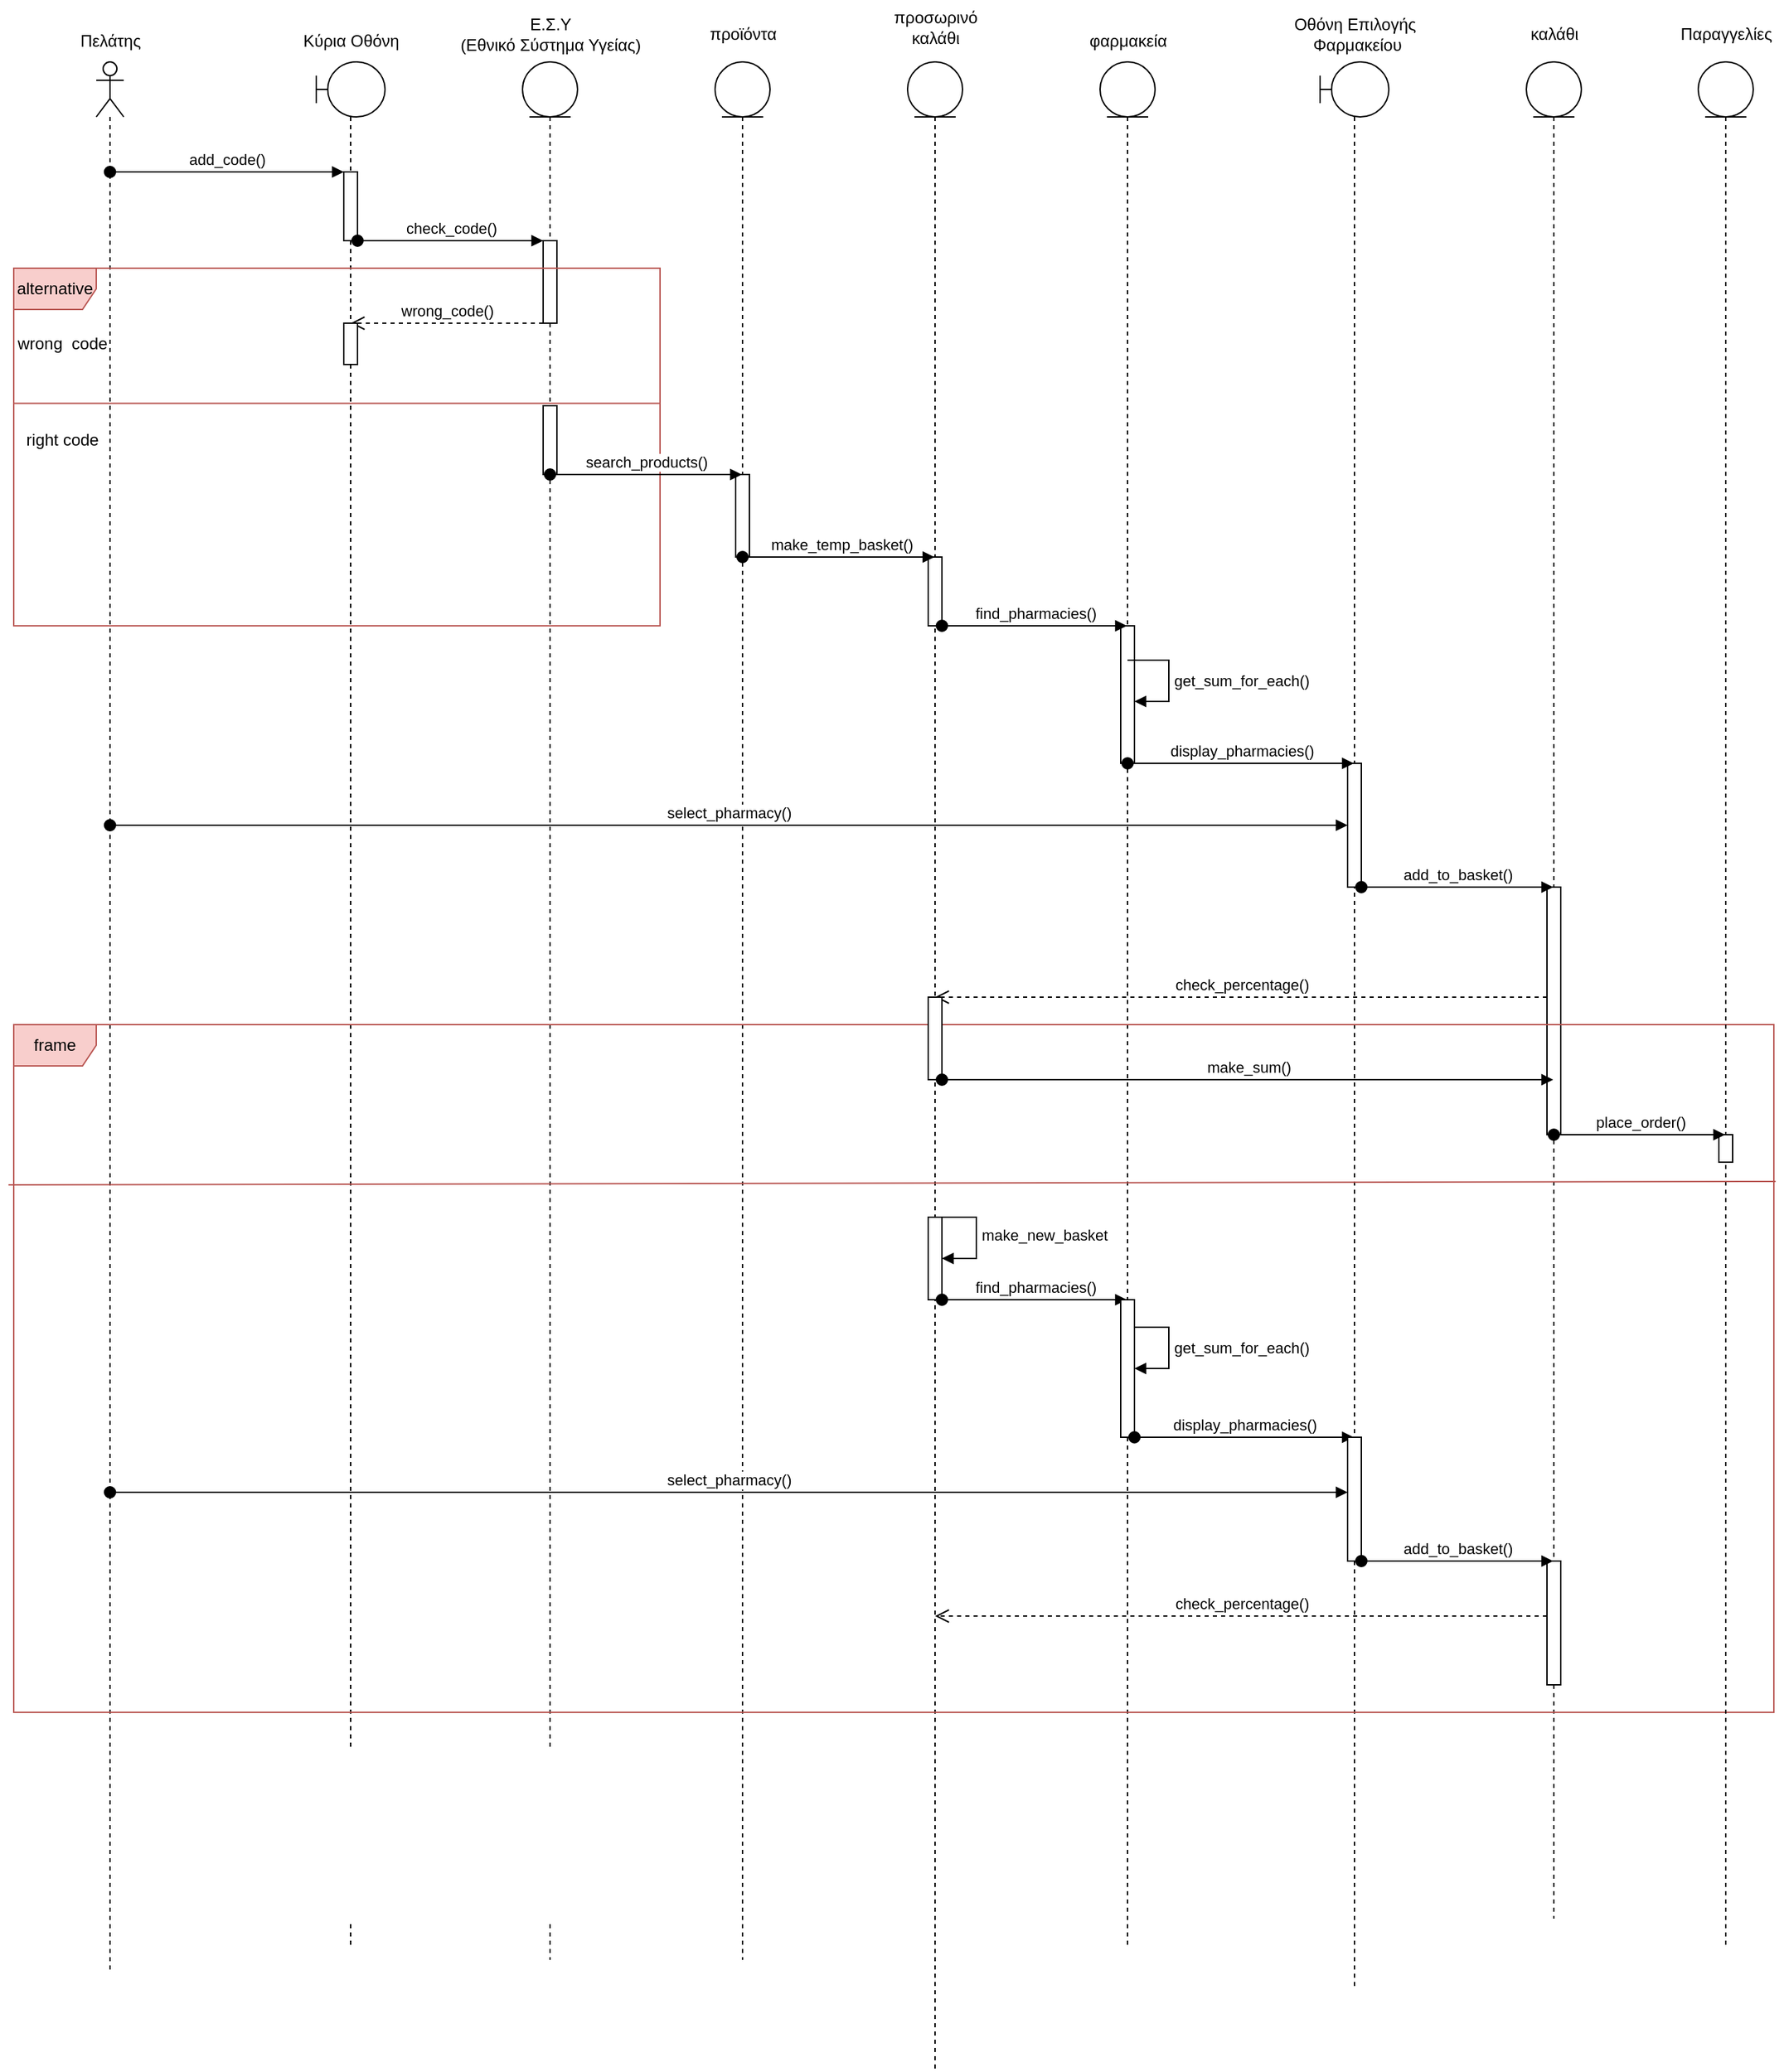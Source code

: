 <mxfile version="21.2.1" type="device">
  <diagram name="Page-1" id="kJ3Zu6kZYRl41vvSlFNl">
    <mxGraphModel dx="562" dy="1226" grid="1" gridSize="10" guides="1" tooltips="1" connect="1" arrows="1" fold="1" page="1" pageScale="1" pageWidth="850" pageHeight="1100" math="0" shadow="0">
      <root>
        <mxCell id="0" />
        <mxCell id="1" parent="0" />
        <mxCell id="Of7o2EQ1QcCwlkbmsnM9-1" value="" style="shape=umlLifeline;perimeter=lifelinePerimeter;whiteSpace=wrap;html=1;container=1;dropTarget=0;collapsible=0;recursiveResize=0;outlineConnect=0;portConstraint=eastwest;newEdgeStyle={&quot;edgeStyle&quot;:&quot;elbowEdgeStyle&quot;,&quot;elbow&quot;:&quot;vertical&quot;,&quot;curved&quot;:0,&quot;rounded&quot;:0};participant=umlActor;" vertex="1" parent="1">
          <mxGeometry x="70" y="70" width="20" height="1390" as="geometry" />
        </mxCell>
        <mxCell id="Of7o2EQ1QcCwlkbmsnM9-2" value="Πελάτης" style="text;html=1;align=center;verticalAlign=middle;resizable=0;points=[];autosize=1;strokeColor=none;fillColor=none;" vertex="1" parent="1">
          <mxGeometry x="45" y="40" width="70" height="30" as="geometry" />
        </mxCell>
        <mxCell id="Of7o2EQ1QcCwlkbmsnM9-3" value="" style="shape=umlLifeline;perimeter=lifelinePerimeter;whiteSpace=wrap;html=1;container=1;dropTarget=0;collapsible=0;recursiveResize=0;outlineConnect=0;portConstraint=eastwest;newEdgeStyle={&quot;edgeStyle&quot;:&quot;elbowEdgeStyle&quot;,&quot;elbow&quot;:&quot;vertical&quot;,&quot;curved&quot;:0,&quot;rounded&quot;:0};participant=umlBoundary;" vertex="1" parent="1">
          <mxGeometry x="230" y="70" width="50" height="1370" as="geometry" />
        </mxCell>
        <mxCell id="Of7o2EQ1QcCwlkbmsnM9-5" value="" style="html=1;points=[];perimeter=orthogonalPerimeter;outlineConnect=0;targetShapes=umlLifeline;portConstraint=eastwest;newEdgeStyle={&quot;edgeStyle&quot;:&quot;elbowEdgeStyle&quot;,&quot;elbow&quot;:&quot;vertical&quot;,&quot;curved&quot;:0,&quot;rounded&quot;:0};" vertex="1" parent="Of7o2EQ1QcCwlkbmsnM9-3">
          <mxGeometry x="20" y="80" width="10" height="50" as="geometry" />
        </mxCell>
        <mxCell id="Of7o2EQ1QcCwlkbmsnM9-4" value="Κύρια Οθόνη" style="text;html=1;align=center;verticalAlign=middle;resizable=0;points=[];autosize=1;strokeColor=none;fillColor=none;" vertex="1" parent="1">
          <mxGeometry x="210" y="40" width="90" height="30" as="geometry" />
        </mxCell>
        <mxCell id="Of7o2EQ1QcCwlkbmsnM9-6" value="add_code()" style="html=1;verticalAlign=bottom;startArrow=oval;endArrow=block;startSize=8;edgeStyle=elbowEdgeStyle;elbow=vertical;curved=0;rounded=0;" edge="1" target="Of7o2EQ1QcCwlkbmsnM9-5" parent="1" source="Of7o2EQ1QcCwlkbmsnM9-1">
          <mxGeometry relative="1" as="geometry">
            <mxPoint x="190" y="150" as="sourcePoint" />
            <Array as="points">
              <mxPoint x="140" y="150" />
            </Array>
          </mxGeometry>
        </mxCell>
        <mxCell id="Of7o2EQ1QcCwlkbmsnM9-7" value="" style="shape=umlLifeline;perimeter=lifelinePerimeter;whiteSpace=wrap;html=1;container=1;dropTarget=0;collapsible=0;recursiveResize=0;outlineConnect=0;portConstraint=eastwest;newEdgeStyle={&quot;edgeStyle&quot;:&quot;elbowEdgeStyle&quot;,&quot;elbow&quot;:&quot;vertical&quot;,&quot;curved&quot;:0,&quot;rounded&quot;:0};participant=umlEntity;" vertex="1" parent="1">
          <mxGeometry x="380" y="70" width="40" height="1380" as="geometry" />
        </mxCell>
        <mxCell id="Of7o2EQ1QcCwlkbmsnM9-9" value="" style="html=1;points=[];perimeter=orthogonalPerimeter;outlineConnect=0;targetShapes=umlLifeline;portConstraint=eastwest;newEdgeStyle={&quot;edgeStyle&quot;:&quot;elbowEdgeStyle&quot;,&quot;elbow&quot;:&quot;vertical&quot;,&quot;curved&quot;:0,&quot;rounded&quot;:0};" vertex="1" parent="Of7o2EQ1QcCwlkbmsnM9-7">
          <mxGeometry x="15" y="130" width="10" height="60" as="geometry" />
        </mxCell>
        <mxCell id="Of7o2EQ1QcCwlkbmsnM9-8" value="Ε.Σ.Υ&lt;br&gt;(Εθνικό Σύστημα Υγείας)" style="text;html=1;align=center;verticalAlign=middle;resizable=0;points=[];autosize=1;strokeColor=none;fillColor=none;" vertex="1" parent="1">
          <mxGeometry x="325" y="30" width="150" height="40" as="geometry" />
        </mxCell>
        <mxCell id="Of7o2EQ1QcCwlkbmsnM9-10" value="check_code()" style="html=1;verticalAlign=bottom;startArrow=oval;endArrow=block;startSize=8;edgeStyle=elbowEdgeStyle;elbow=vertical;curved=0;rounded=0;" edge="1" target="Of7o2EQ1QcCwlkbmsnM9-9" parent="1" source="Of7o2EQ1QcCwlkbmsnM9-5">
          <mxGeometry relative="1" as="geometry">
            <mxPoint x="320" y="190" as="sourcePoint" />
            <Array as="points">
              <mxPoint x="340" y="200" />
            </Array>
          </mxGeometry>
        </mxCell>
        <mxCell id="Of7o2EQ1QcCwlkbmsnM9-11" value="alternative" style="shape=umlFrame;whiteSpace=wrap;html=1;pointerEvents=0;fillColor=#f8cecc;strokeColor=#b85450;" vertex="1" parent="1">
          <mxGeometry x="10" y="220" width="470" height="260" as="geometry" />
        </mxCell>
        <mxCell id="Of7o2EQ1QcCwlkbmsnM9-12" value="wrong_code()" style="html=1;verticalAlign=bottom;endArrow=open;dashed=1;endSize=8;edgeStyle=elbowEdgeStyle;elbow=vertical;curved=0;rounded=0;" edge="1" parent="1" source="Of7o2EQ1QcCwlkbmsnM9-9" target="Of7o2EQ1QcCwlkbmsnM9-3">
          <mxGeometry relative="1" as="geometry">
            <mxPoint x="380" y="250" as="sourcePoint" />
            <mxPoint x="300" y="250" as="targetPoint" />
            <Array as="points">
              <mxPoint x="300" y="260" />
            </Array>
          </mxGeometry>
        </mxCell>
        <mxCell id="Of7o2EQ1QcCwlkbmsnM9-13" value="" style="html=1;points=[];perimeter=orthogonalPerimeter;outlineConnect=0;targetShapes=umlLifeline;portConstraint=eastwest;newEdgeStyle={&quot;edgeStyle&quot;:&quot;elbowEdgeStyle&quot;,&quot;elbow&quot;:&quot;vertical&quot;,&quot;curved&quot;:0,&quot;rounded&quot;:0};" vertex="1" parent="1">
          <mxGeometry x="250" y="260" width="10" height="30" as="geometry" />
        </mxCell>
        <mxCell id="Of7o2EQ1QcCwlkbmsnM9-17" value="" style="shape=umlLifeline;perimeter=lifelinePerimeter;whiteSpace=wrap;html=1;container=1;dropTarget=0;collapsible=0;recursiveResize=0;outlineConnect=0;portConstraint=eastwest;newEdgeStyle={&quot;edgeStyle&quot;:&quot;elbowEdgeStyle&quot;,&quot;elbow&quot;:&quot;vertical&quot;,&quot;curved&quot;:0,&quot;rounded&quot;:0};participant=umlEntity;" vertex="1" parent="1">
          <mxGeometry x="520" y="70" width="40" height="1380" as="geometry" />
        </mxCell>
        <mxCell id="Of7o2EQ1QcCwlkbmsnM9-23" value="" style="html=1;points=[];perimeter=orthogonalPerimeter;outlineConnect=0;targetShapes=umlLifeline;portConstraint=eastwest;newEdgeStyle={&quot;edgeStyle&quot;:&quot;elbowEdgeStyle&quot;,&quot;elbow&quot;:&quot;vertical&quot;,&quot;curved&quot;:0,&quot;rounded&quot;:0};" vertex="1" parent="Of7o2EQ1QcCwlkbmsnM9-17">
          <mxGeometry x="15" y="300" width="10" height="60" as="geometry" />
        </mxCell>
        <mxCell id="Of7o2EQ1QcCwlkbmsnM9-18" value="προϊόντα" style="text;html=1;align=center;verticalAlign=middle;resizable=0;points=[];autosize=1;strokeColor=none;fillColor=none;" vertex="1" parent="1">
          <mxGeometry x="505" y="35" width="70" height="30" as="geometry" />
        </mxCell>
        <mxCell id="Of7o2EQ1QcCwlkbmsnM9-19" value="wrong&amp;nbsp; code" style="text;html=1;align=center;verticalAlign=middle;resizable=0;points=[];autosize=1;strokeColor=none;fillColor=none;" vertex="1" parent="1">
          <mxGeometry y="260" width="90" height="30" as="geometry" />
        </mxCell>
        <mxCell id="Of7o2EQ1QcCwlkbmsnM9-20" value="" style="endArrow=none;html=1;rounded=0;entryX=1;entryY=0.378;entryDx=0;entryDy=0;entryPerimeter=0;exitX=0;exitY=0.378;exitDx=0;exitDy=0;exitPerimeter=0;fillColor=#f8cecc;strokeColor=#b85450;" edge="1" parent="1" source="Of7o2EQ1QcCwlkbmsnM9-11" target="Of7o2EQ1QcCwlkbmsnM9-11">
          <mxGeometry width="50" height="50" relative="1" as="geometry">
            <mxPoint x="250" y="330" as="sourcePoint" />
            <mxPoint x="300" y="280" as="targetPoint" />
          </mxGeometry>
        </mxCell>
        <mxCell id="Of7o2EQ1QcCwlkbmsnM9-21" value="" style="html=1;points=[];perimeter=orthogonalPerimeter;outlineConnect=0;targetShapes=umlLifeline;portConstraint=eastwest;newEdgeStyle={&quot;edgeStyle&quot;:&quot;elbowEdgeStyle&quot;,&quot;elbow&quot;:&quot;vertical&quot;,&quot;curved&quot;:0,&quot;rounded&quot;:0};" vertex="1" parent="1">
          <mxGeometry x="395" y="320" width="10" height="50" as="geometry" />
        </mxCell>
        <mxCell id="Of7o2EQ1QcCwlkbmsnM9-22" value="search_products()" style="html=1;verticalAlign=bottom;startArrow=oval;startFill=1;endArrow=block;startSize=8;edgeStyle=elbowEdgeStyle;elbow=vertical;curved=0;rounded=0;" edge="1" parent="1" source="Of7o2EQ1QcCwlkbmsnM9-7" target="Of7o2EQ1QcCwlkbmsnM9-17">
          <mxGeometry width="60" relative="1" as="geometry">
            <mxPoint x="415" y="370" as="sourcePoint" />
            <mxPoint x="475" y="370" as="targetPoint" />
            <Array as="points">
              <mxPoint x="510" y="370" />
            </Array>
          </mxGeometry>
        </mxCell>
        <mxCell id="Of7o2EQ1QcCwlkbmsnM9-24" value="" style="shape=umlLifeline;perimeter=lifelinePerimeter;whiteSpace=wrap;html=1;container=1;dropTarget=0;collapsible=0;recursiveResize=0;outlineConnect=0;portConstraint=eastwest;newEdgeStyle={&quot;edgeStyle&quot;:&quot;elbowEdgeStyle&quot;,&quot;elbow&quot;:&quot;vertical&quot;,&quot;curved&quot;:0,&quot;rounded&quot;:0};participant=umlEntity;" vertex="1" parent="1">
          <mxGeometry x="660" y="70" width="40" height="1460" as="geometry" />
        </mxCell>
        <mxCell id="Of7o2EQ1QcCwlkbmsnM9-27" value="" style="html=1;points=[];perimeter=orthogonalPerimeter;outlineConnect=0;targetShapes=umlLifeline;portConstraint=eastwest;newEdgeStyle={&quot;edgeStyle&quot;:&quot;elbowEdgeStyle&quot;,&quot;elbow&quot;:&quot;vertical&quot;,&quot;curved&quot;:0,&quot;rounded&quot;:0};" vertex="1" parent="Of7o2EQ1QcCwlkbmsnM9-24">
          <mxGeometry x="15" y="360" width="10" height="50" as="geometry" />
        </mxCell>
        <mxCell id="Of7o2EQ1QcCwlkbmsnM9-25" value="προσωρινό &lt;br&gt;καλάθι" style="text;html=1;align=center;verticalAlign=middle;resizable=0;points=[];autosize=1;strokeColor=none;fillColor=none;" vertex="1" parent="1">
          <mxGeometry x="640" y="25" width="80" height="40" as="geometry" />
        </mxCell>
        <mxCell id="Of7o2EQ1QcCwlkbmsnM9-26" value="make_temp_basket()" style="html=1;verticalAlign=bottom;startArrow=oval;startFill=1;endArrow=block;startSize=8;edgeStyle=elbowEdgeStyle;elbow=vertical;curved=0;rounded=0;" edge="1" parent="1" source="Of7o2EQ1QcCwlkbmsnM9-17" target="Of7o2EQ1QcCwlkbmsnM9-24">
          <mxGeometry x="0.008" width="60" relative="1" as="geometry">
            <mxPoint x="575" y="430" as="sourcePoint" />
            <mxPoint x="635" y="430" as="targetPoint" />
            <Array as="points">
              <mxPoint x="620" y="430" />
            </Array>
            <mxPoint x="1" as="offset" />
          </mxGeometry>
        </mxCell>
        <mxCell id="Of7o2EQ1QcCwlkbmsnM9-28" value="" style="shape=umlLifeline;perimeter=lifelinePerimeter;whiteSpace=wrap;html=1;container=1;dropTarget=0;collapsible=0;recursiveResize=0;outlineConnect=0;portConstraint=eastwest;newEdgeStyle={&quot;edgeStyle&quot;:&quot;elbowEdgeStyle&quot;,&quot;elbow&quot;:&quot;vertical&quot;,&quot;curved&quot;:0,&quot;rounded&quot;:0};participant=umlEntity;" vertex="1" parent="1">
          <mxGeometry x="800" y="70" width="40" height="1370" as="geometry" />
        </mxCell>
        <mxCell id="Of7o2EQ1QcCwlkbmsnM9-31" value="" style="html=1;points=[];perimeter=orthogonalPerimeter;outlineConnect=0;targetShapes=umlLifeline;portConstraint=eastwest;newEdgeStyle={&quot;edgeStyle&quot;:&quot;elbowEdgeStyle&quot;,&quot;elbow&quot;:&quot;vertical&quot;,&quot;curved&quot;:0,&quot;rounded&quot;:0};" vertex="1" parent="Of7o2EQ1QcCwlkbmsnM9-28">
          <mxGeometry x="15" y="410" width="10" height="100" as="geometry" />
        </mxCell>
        <mxCell id="Of7o2EQ1QcCwlkbmsnM9-29" value="φαρμακεία" style="text;html=1;align=center;verticalAlign=middle;resizable=0;points=[];autosize=1;strokeColor=none;fillColor=none;" vertex="1" parent="1">
          <mxGeometry x="780" y="40" width="80" height="30" as="geometry" />
        </mxCell>
        <mxCell id="Of7o2EQ1QcCwlkbmsnM9-30" value="find_pharmacies()" style="html=1;verticalAlign=bottom;startArrow=oval;startFill=1;endArrow=block;startSize=8;edgeStyle=elbowEdgeStyle;elbow=vertical;curved=0;rounded=0;" edge="1" parent="1" source="Of7o2EQ1QcCwlkbmsnM9-27" target="Of7o2EQ1QcCwlkbmsnM9-28">
          <mxGeometry width="60" relative="1" as="geometry">
            <mxPoint x="720" y="480" as="sourcePoint" />
            <mxPoint x="780" y="480" as="targetPoint" />
            <Array as="points">
              <mxPoint x="790" y="480" />
            </Array>
          </mxGeometry>
        </mxCell>
        <mxCell id="Of7o2EQ1QcCwlkbmsnM9-33" value="get_sum_for_each()" style="html=1;align=left;spacingLeft=2;endArrow=block;rounded=0;edgeStyle=orthogonalEdgeStyle;curved=0;rounded=0;" edge="1" parent="1">
          <mxGeometry x="0.059" relative="1" as="geometry">
            <mxPoint x="820" y="505" as="sourcePoint" />
            <Array as="points">
              <mxPoint x="850" y="535" />
            </Array>
            <mxPoint x="825" y="535" as="targetPoint" />
            <mxPoint as="offset" />
          </mxGeometry>
        </mxCell>
        <mxCell id="Of7o2EQ1QcCwlkbmsnM9-34" value="" style="shape=umlLifeline;perimeter=lifelinePerimeter;whiteSpace=wrap;html=1;container=1;dropTarget=0;collapsible=0;recursiveResize=0;outlineConnect=0;portConstraint=eastwest;newEdgeStyle={&quot;edgeStyle&quot;:&quot;elbowEdgeStyle&quot;,&quot;elbow&quot;:&quot;vertical&quot;,&quot;curved&quot;:0,&quot;rounded&quot;:0};participant=umlBoundary;" vertex="1" parent="1">
          <mxGeometry x="960" y="70" width="50" height="1400" as="geometry" />
        </mxCell>
        <mxCell id="Of7o2EQ1QcCwlkbmsnM9-37" value="" style="html=1;points=[];perimeter=orthogonalPerimeter;outlineConnect=0;targetShapes=umlLifeline;portConstraint=eastwest;newEdgeStyle={&quot;edgeStyle&quot;:&quot;elbowEdgeStyle&quot;,&quot;elbow&quot;:&quot;vertical&quot;,&quot;curved&quot;:0,&quot;rounded&quot;:0};" vertex="1" parent="Of7o2EQ1QcCwlkbmsnM9-34">
          <mxGeometry x="20" y="510" width="10" height="90" as="geometry" />
        </mxCell>
        <mxCell id="Of7o2EQ1QcCwlkbmsnM9-36" value="display_pharmacies()" style="html=1;verticalAlign=bottom;startArrow=oval;startFill=1;endArrow=block;startSize=8;edgeStyle=elbowEdgeStyle;elbow=vertical;curved=0;rounded=0;" edge="1" parent="1" source="Of7o2EQ1QcCwlkbmsnM9-28" target="Of7o2EQ1QcCwlkbmsnM9-34">
          <mxGeometry width="60" relative="1" as="geometry">
            <mxPoint x="910" y="580" as="sourcePoint" />
            <mxPoint x="970" y="580" as="targetPoint" />
            <Array as="points">
              <mxPoint x="940" y="580" />
            </Array>
          </mxGeometry>
        </mxCell>
        <mxCell id="Of7o2EQ1QcCwlkbmsnM9-38" value="select_pharmacy()" style="html=1;verticalAlign=bottom;startArrow=oval;startFill=1;endArrow=block;startSize=8;edgeStyle=elbowEdgeStyle;elbow=vertical;curved=0;rounded=0;" edge="1" parent="1" source="Of7o2EQ1QcCwlkbmsnM9-1" target="Of7o2EQ1QcCwlkbmsnM9-37">
          <mxGeometry width="60" relative="1" as="geometry">
            <mxPoint x="115" y="580" as="sourcePoint" />
            <mxPoint x="175" y="580" as="targetPoint" />
          </mxGeometry>
        </mxCell>
        <mxCell id="Of7o2EQ1QcCwlkbmsnM9-39" value="Οθόνη Επιλογής&lt;br&gt;&amp;nbsp;Φαρμακείου" style="text;html=1;align=center;verticalAlign=middle;resizable=0;points=[];autosize=1;strokeColor=none;fillColor=none;" vertex="1" parent="1">
          <mxGeometry x="930" y="30" width="110" height="40" as="geometry" />
        </mxCell>
        <mxCell id="Of7o2EQ1QcCwlkbmsnM9-40" value="" style="shape=umlLifeline;perimeter=lifelinePerimeter;whiteSpace=wrap;html=1;container=1;dropTarget=0;collapsible=0;recursiveResize=0;outlineConnect=0;portConstraint=eastwest;newEdgeStyle={&quot;edgeStyle&quot;:&quot;elbowEdgeStyle&quot;,&quot;elbow&quot;:&quot;vertical&quot;,&quot;curved&quot;:0,&quot;rounded&quot;:0};participant=umlEntity;" vertex="1" parent="1">
          <mxGeometry x="1110" y="70" width="40" height="1350" as="geometry" />
        </mxCell>
        <mxCell id="Of7o2EQ1QcCwlkbmsnM9-44" value="" style="html=1;points=[];perimeter=orthogonalPerimeter;outlineConnect=0;targetShapes=umlLifeline;portConstraint=eastwest;newEdgeStyle={&quot;edgeStyle&quot;:&quot;elbowEdgeStyle&quot;,&quot;elbow&quot;:&quot;vertical&quot;,&quot;curved&quot;:0,&quot;rounded&quot;:0};" vertex="1" parent="Of7o2EQ1QcCwlkbmsnM9-40">
          <mxGeometry x="15" y="600" width="10" height="180" as="geometry" />
        </mxCell>
        <mxCell id="Of7o2EQ1QcCwlkbmsnM9-68" value="" style="html=1;points=[];perimeter=orthogonalPerimeter;outlineConnect=0;targetShapes=umlLifeline;portConstraint=eastwest;newEdgeStyle={&quot;edgeStyle&quot;:&quot;elbowEdgeStyle&quot;,&quot;elbow&quot;:&quot;vertical&quot;,&quot;curved&quot;:0,&quot;rounded&quot;:0};" vertex="1" parent="Of7o2EQ1QcCwlkbmsnM9-40">
          <mxGeometry x="15" y="1090" width="10" height="90" as="geometry" />
        </mxCell>
        <mxCell id="Of7o2EQ1QcCwlkbmsnM9-41" value="καλάθι" style="text;html=1;align=center;verticalAlign=middle;resizable=0;points=[];autosize=1;strokeColor=none;fillColor=none;" vertex="1" parent="1">
          <mxGeometry x="1100" y="35" width="60" height="30" as="geometry" />
        </mxCell>
        <mxCell id="Of7o2EQ1QcCwlkbmsnM9-42" value="add_to_basket()" style="html=1;verticalAlign=bottom;startArrow=oval;startFill=1;endArrow=block;startSize=8;edgeStyle=elbowEdgeStyle;elbow=vertical;curved=0;rounded=0;" edge="1" parent="1" source="Of7o2EQ1QcCwlkbmsnM9-37" target="Of7o2EQ1QcCwlkbmsnM9-40">
          <mxGeometry width="60" relative="1" as="geometry">
            <mxPoint x="1020" y="670" as="sourcePoint" />
            <mxPoint x="1080" y="670" as="targetPoint" />
            <Array as="points">
              <mxPoint x="1080" y="670" />
            </Array>
          </mxGeometry>
        </mxCell>
        <mxCell id="Of7o2EQ1QcCwlkbmsnM9-45" value="check_percentage()" style="html=1;verticalAlign=bottom;endArrow=open;dashed=1;endSize=8;edgeStyle=elbowEdgeStyle;elbow=vertical;curved=0;rounded=0;" edge="1" parent="1" source="Of7o2EQ1QcCwlkbmsnM9-44" target="Of7o2EQ1QcCwlkbmsnM9-24">
          <mxGeometry x="0.001" relative="1" as="geometry">
            <mxPoint x="1110" y="750" as="sourcePoint" />
            <mxPoint x="1030" y="750" as="targetPoint" />
            <Array as="points">
              <mxPoint x="890" y="750" />
            </Array>
            <mxPoint as="offset" />
          </mxGeometry>
        </mxCell>
        <mxCell id="Of7o2EQ1QcCwlkbmsnM9-46" value="frame" style="shape=umlFrame;whiteSpace=wrap;html=1;pointerEvents=0;fillColor=#f8cecc;strokeColor=#b85450;" vertex="1" parent="1">
          <mxGeometry x="10" y="770" width="1280" height="500" as="geometry" />
        </mxCell>
        <mxCell id="Of7o2EQ1QcCwlkbmsnM9-47" value="" style="html=1;points=[];perimeter=orthogonalPerimeter;outlineConnect=0;targetShapes=umlLifeline;portConstraint=eastwest;newEdgeStyle={&quot;edgeStyle&quot;:&quot;elbowEdgeStyle&quot;,&quot;elbow&quot;:&quot;vertical&quot;,&quot;curved&quot;:0,&quot;rounded&quot;:0};" vertex="1" parent="1">
          <mxGeometry x="675" y="750" width="10" height="60" as="geometry" />
        </mxCell>
        <mxCell id="Of7o2EQ1QcCwlkbmsnM9-48" value="right code" style="text;html=1;align=center;verticalAlign=middle;resizable=0;points=[];autosize=1;strokeColor=none;fillColor=none;" vertex="1" parent="1">
          <mxGeometry x="5" y="330" width="80" height="30" as="geometry" />
        </mxCell>
        <mxCell id="Of7o2EQ1QcCwlkbmsnM9-49" value="make_sum()" style="html=1;verticalAlign=bottom;startArrow=oval;startFill=1;endArrow=block;startSize=8;edgeStyle=elbowEdgeStyle;elbow=vertical;curved=0;rounded=0;" edge="1" parent="1" source="Of7o2EQ1QcCwlkbmsnM9-47" target="Of7o2EQ1QcCwlkbmsnM9-40">
          <mxGeometry width="60" relative="1" as="geometry">
            <mxPoint x="900" y="810" as="sourcePoint" />
            <mxPoint x="960" y="810" as="targetPoint" />
            <Array as="points">
              <mxPoint x="1040" y="810" />
            </Array>
          </mxGeometry>
        </mxCell>
        <mxCell id="Of7o2EQ1QcCwlkbmsnM9-51" value="" style="shape=umlLifeline;perimeter=lifelinePerimeter;whiteSpace=wrap;html=1;container=1;dropTarget=0;collapsible=0;recursiveResize=0;outlineConnect=0;portConstraint=eastwest;newEdgeStyle={&quot;edgeStyle&quot;:&quot;elbowEdgeStyle&quot;,&quot;elbow&quot;:&quot;vertical&quot;,&quot;curved&quot;:0,&quot;rounded&quot;:0};participant=umlEntity;" vertex="1" parent="1">
          <mxGeometry x="1235" y="70" width="40" height="1370" as="geometry" />
        </mxCell>
        <mxCell id="Of7o2EQ1QcCwlkbmsnM9-55" value="" style="html=1;points=[];perimeter=orthogonalPerimeter;outlineConnect=0;targetShapes=umlLifeline;portConstraint=eastwest;newEdgeStyle={&quot;edgeStyle&quot;:&quot;elbowEdgeStyle&quot;,&quot;elbow&quot;:&quot;vertical&quot;,&quot;curved&quot;:0,&quot;rounded&quot;:0};" vertex="1" parent="Of7o2EQ1QcCwlkbmsnM9-51">
          <mxGeometry x="15" y="780" width="10" height="20" as="geometry" />
        </mxCell>
        <mxCell id="Of7o2EQ1QcCwlkbmsnM9-52" value="Παραγγελίες" style="text;html=1;align=center;verticalAlign=middle;resizable=0;points=[];autosize=1;strokeColor=none;fillColor=none;" vertex="1" parent="1">
          <mxGeometry x="1210" y="35" width="90" height="30" as="geometry" />
        </mxCell>
        <mxCell id="Of7o2EQ1QcCwlkbmsnM9-53" value="place_order()" style="html=1;verticalAlign=bottom;startArrow=oval;startFill=1;endArrow=block;startSize=8;edgeStyle=elbowEdgeStyle;elbow=vertical;curved=0;rounded=0;" edge="1" parent="1" source="Of7o2EQ1QcCwlkbmsnM9-40" target="Of7o2EQ1QcCwlkbmsnM9-51">
          <mxGeometry width="60" relative="1" as="geometry">
            <mxPoint x="1180" y="850" as="sourcePoint" />
            <mxPoint x="1240" y="850" as="targetPoint" />
            <Array as="points">
              <mxPoint x="1210" y="850" />
            </Array>
          </mxGeometry>
        </mxCell>
        <mxCell id="Of7o2EQ1QcCwlkbmsnM9-56" value="" style="html=1;points=[];perimeter=orthogonalPerimeter;outlineConnect=0;targetShapes=umlLifeline;portConstraint=eastwest;newEdgeStyle={&quot;edgeStyle&quot;:&quot;elbowEdgeStyle&quot;,&quot;elbow&quot;:&quot;vertical&quot;,&quot;curved&quot;:0,&quot;rounded&quot;:0};" vertex="1" parent="1">
          <mxGeometry x="675" y="910" width="10" height="60" as="geometry" />
        </mxCell>
        <mxCell id="Of7o2EQ1QcCwlkbmsnM9-60" value="make_new_basket" style="html=1;align=left;spacingLeft=2;endArrow=block;rounded=0;edgeStyle=orthogonalEdgeStyle;curved=0;rounded=0;" edge="1" parent="1">
          <mxGeometry relative="1" as="geometry">
            <mxPoint x="680" y="910" as="sourcePoint" />
            <Array as="points">
              <mxPoint x="710" y="910" />
              <mxPoint x="710" y="940" />
            </Array>
            <mxPoint x="685" y="940" as="targetPoint" />
          </mxGeometry>
        </mxCell>
        <mxCell id="Of7o2EQ1QcCwlkbmsnM9-61" value="find_pharmacies()" style="html=1;verticalAlign=bottom;startArrow=oval;startFill=1;endArrow=block;startSize=8;edgeStyle=elbowEdgeStyle;elbow=vertical;curved=0;rounded=0;" edge="1" parent="1" source="Of7o2EQ1QcCwlkbmsnM9-56" target="Of7o2EQ1QcCwlkbmsnM9-28">
          <mxGeometry width="60" relative="1" as="geometry">
            <mxPoint x="710" y="970" as="sourcePoint" />
            <mxPoint x="770" y="970" as="targetPoint" />
            <Array as="points">
              <mxPoint x="790" y="970" />
            </Array>
          </mxGeometry>
        </mxCell>
        <mxCell id="Of7o2EQ1QcCwlkbmsnM9-62" value="get_sum_for_each()" style="html=1;align=left;spacingLeft=2;endArrow=block;rounded=0;edgeStyle=orthogonalEdgeStyle;curved=0;rounded=0;" edge="1" parent="1">
          <mxGeometry x="0.059" relative="1" as="geometry">
            <mxPoint x="820" y="990" as="sourcePoint" />
            <Array as="points">
              <mxPoint x="850" y="1020" />
            </Array>
            <mxPoint x="825" y="1020" as="targetPoint" />
            <mxPoint as="offset" />
          </mxGeometry>
        </mxCell>
        <mxCell id="Of7o2EQ1QcCwlkbmsnM9-63" value="" style="html=1;points=[];perimeter=orthogonalPerimeter;outlineConnect=0;targetShapes=umlLifeline;portConstraint=eastwest;newEdgeStyle={&quot;edgeStyle&quot;:&quot;elbowEdgeStyle&quot;,&quot;elbow&quot;:&quot;vertical&quot;,&quot;curved&quot;:0,&quot;rounded&quot;:0};" vertex="1" parent="1">
          <mxGeometry x="815" y="970" width="10" height="100" as="geometry" />
        </mxCell>
        <mxCell id="Of7o2EQ1QcCwlkbmsnM9-64" value="display_pharmacies()" style="html=1;verticalAlign=bottom;startArrow=oval;startFill=1;endArrow=block;startSize=8;edgeStyle=elbowEdgeStyle;elbow=vertical;curved=0;rounded=0;" edge="1" parent="1" source="Of7o2EQ1QcCwlkbmsnM9-63" target="Of7o2EQ1QcCwlkbmsnM9-34">
          <mxGeometry width="60" relative="1" as="geometry">
            <mxPoint x="840" y="1069" as="sourcePoint" />
            <mxPoint x="1005" y="1069" as="targetPoint" />
            <Array as="points">
              <mxPoint x="940" y="1070" />
              <mxPoint x="960" y="1069" />
            </Array>
          </mxGeometry>
        </mxCell>
        <mxCell id="Of7o2EQ1QcCwlkbmsnM9-65" value="" style="html=1;points=[];perimeter=orthogonalPerimeter;outlineConnect=0;targetShapes=umlLifeline;portConstraint=eastwest;newEdgeStyle={&quot;edgeStyle&quot;:&quot;elbowEdgeStyle&quot;,&quot;elbow&quot;:&quot;vertical&quot;,&quot;curved&quot;:0,&quot;rounded&quot;:0};" vertex="1" parent="1">
          <mxGeometry x="980" y="1070" width="10" height="90" as="geometry" />
        </mxCell>
        <mxCell id="Of7o2EQ1QcCwlkbmsnM9-66" value="select_pharmacy()" style="html=1;verticalAlign=bottom;startArrow=oval;startFill=1;endArrow=block;startSize=8;edgeStyle=elbowEdgeStyle;elbow=vertical;curved=0;rounded=0;" edge="1" parent="1" source="Of7o2EQ1QcCwlkbmsnM9-1" target="Of7o2EQ1QcCwlkbmsnM9-65">
          <mxGeometry width="60" relative="1" as="geometry">
            <mxPoint x="70" y="1114.5" as="sourcePoint" />
            <mxPoint x="970" y="1114.5" as="targetPoint" />
            <Array as="points">
              <mxPoint x="890" y="1110" />
              <mxPoint x="120" y="1100" />
              <mxPoint x="80" y="1110" />
            </Array>
          </mxGeometry>
        </mxCell>
        <mxCell id="Of7o2EQ1QcCwlkbmsnM9-67" value="add_to_basket()" style="html=1;verticalAlign=bottom;startArrow=oval;startFill=1;endArrow=block;startSize=8;edgeStyle=elbowEdgeStyle;elbow=vertical;curved=0;rounded=0;" edge="1" parent="1" source="Of7o2EQ1QcCwlkbmsnM9-65" target="Of7o2EQ1QcCwlkbmsnM9-40">
          <mxGeometry width="60" relative="1" as="geometry">
            <mxPoint x="1000" y="1160" as="sourcePoint" />
            <mxPoint x="1120" y="1160" as="targetPoint" />
            <Array as="points">
              <mxPoint x="1090" y="1160" />
            </Array>
          </mxGeometry>
        </mxCell>
        <mxCell id="Of7o2EQ1QcCwlkbmsnM9-69" value="check_percentage()" style="html=1;verticalAlign=bottom;endArrow=open;dashed=1;endSize=8;edgeStyle=elbowEdgeStyle;elbow=vertical;curved=0;rounded=0;" edge="1" parent="1" source="Of7o2EQ1QcCwlkbmsnM9-68" target="Of7o2EQ1QcCwlkbmsnM9-24">
          <mxGeometry x="0.001" relative="1" as="geometry">
            <mxPoint x="1030" y="1230" as="sourcePoint" />
            <mxPoint x="690" y="1230" as="targetPoint" />
            <Array as="points">
              <mxPoint x="980" y="1200" />
              <mxPoint x="795" y="1230" />
            </Array>
            <mxPoint as="offset" />
          </mxGeometry>
        </mxCell>
        <mxCell id="Of7o2EQ1QcCwlkbmsnM9-70" value="" style="endArrow=none;html=1;rounded=0;entryX=1.001;entryY=0.228;entryDx=0;entryDy=0;entryPerimeter=0;exitX=-0.003;exitY=0.233;exitDx=0;exitDy=0;exitPerimeter=0;fillColor=#f8cecc;strokeColor=#b85450;" edge="1" parent="1" source="Of7o2EQ1QcCwlkbmsnM9-46" target="Of7o2EQ1QcCwlkbmsnM9-46">
          <mxGeometry width="50" height="50" relative="1" as="geometry">
            <mxPoint x="1010" y="1070" as="sourcePoint" />
            <mxPoint x="1060" y="1020" as="targetPoint" />
          </mxGeometry>
        </mxCell>
      </root>
    </mxGraphModel>
  </diagram>
</mxfile>
